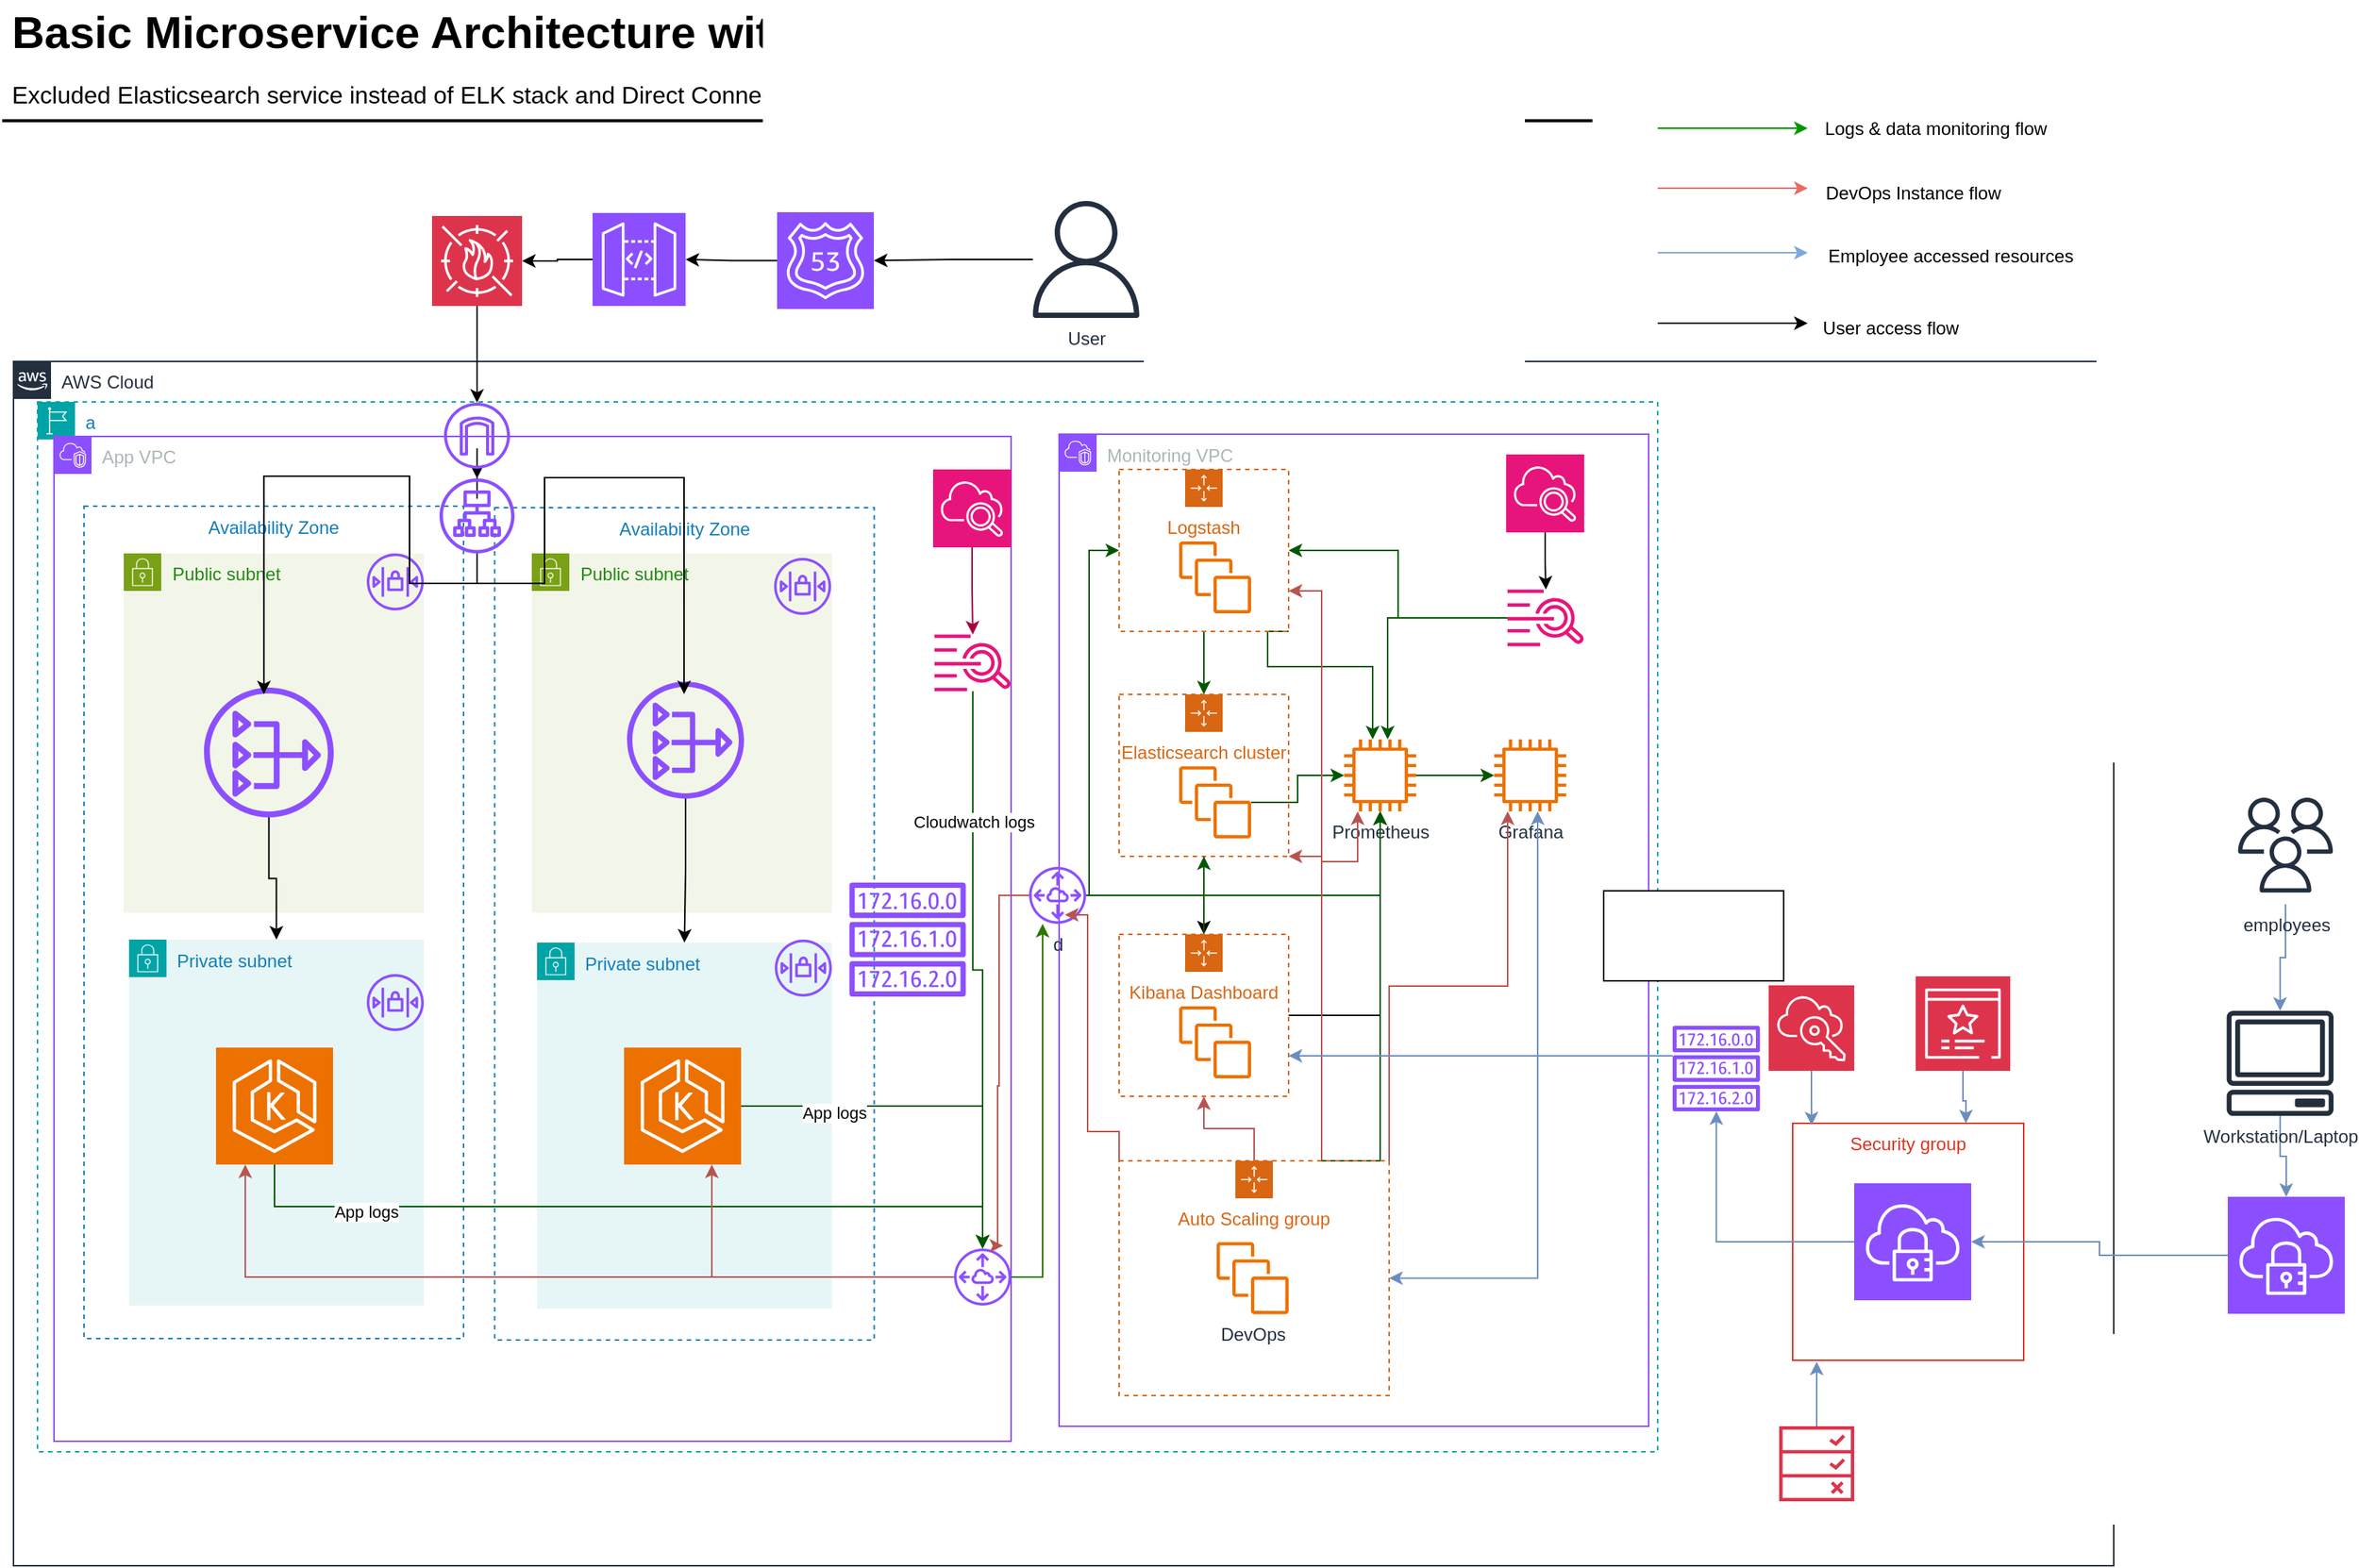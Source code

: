 <mxfile version="23.1.2" type="github">
  <diagram id="Ht1M8jgEwFfnCIfOTk4-" name="Page-1">
    <mxGraphModel dx="2311" dy="909" grid="1" gridSize="10" guides="1" tooltips="1" connect="1" arrows="1" fold="1" page="1" pageScale="1" pageWidth="827" pageHeight="1169" math="0" shadow="0">
      <root>
        <mxCell id="0" />
        <mxCell id="1" parent="0" />
        <mxCell id="3f8T3pzvuwBVUEeWGXju-29" value="a" style="points=[[0,0],[0.25,0],[0.5,0],[0.75,0],[1,0],[1,0.25],[1,0.5],[1,0.75],[1,1],[0.75,1],[0.5,1],[0.25,1],[0,1],[0,0.75],[0,0.5],[0,0.25]];outlineConnect=0;gradientColor=none;html=1;whiteSpace=wrap;fontSize=12;fontStyle=0;container=1;pointerEvents=0;collapsible=0;recursiveResize=0;shape=mxgraph.aws4.group;grIcon=mxgraph.aws4.group_region;strokeColor=#00A4A6;fillColor=none;verticalAlign=top;align=left;spacingLeft=30;fontColor=#147EBA;dashed=1;" vertex="1" parent="1">
          <mxGeometry x="56" y="294" width="1080" height="700" as="geometry" />
        </mxCell>
        <mxCell id="jZVaUwOg5UY3L9NAnvdq-71" value="AWS Cloud" style="points=[[0,0],[0.25,0],[0.5,0],[0.75,0],[1,0],[1,0.25],[1,0.5],[1,0.75],[1,1],[0.75,1],[0.5,1],[0.25,1],[0,1],[0,0.75],[0,0.5],[0,0.25]];outlineConnect=0;gradientColor=none;html=1;whiteSpace=wrap;fontSize=12;fontStyle=0;shape=mxgraph.aws4.group;grIcon=mxgraph.aws4.group_aws_cloud_alt;strokeColor=#232F3E;fillColor=none;verticalAlign=top;align=left;spacingLeft=30;fontColor=#232F3E;dashed=0;labelBackgroundColor=none;container=1;pointerEvents=0;collapsible=0;recursiveResize=0;" parent="1" vertex="1">
          <mxGeometry x="40" y="267" width="1400" height="803" as="geometry" />
        </mxCell>
        <mxCell id="3f8T3pzvuwBVUEeWGXju-167" value="Security group" style="fillColor=none;strokeColor=#DD3522;verticalAlign=top;fontStyle=0;fontColor=#DD3522;whiteSpace=wrap;html=1;" vertex="1" parent="jZVaUwOg5UY3L9NAnvdq-71">
          <mxGeometry x="1186" y="508" width="154" height="158" as="geometry" />
        </mxCell>
        <mxCell id="3f8T3pzvuwBVUEeWGXju-30" value="App VPC" style="points=[[0,0],[0.25,0],[0.5,0],[0.75,0],[1,0],[1,0.25],[1,0.5],[1,0.75],[1,1],[0.75,1],[0.5,1],[0.25,1],[0,1],[0,0.75],[0,0.5],[0,0.25]];outlineConnect=0;gradientColor=none;html=1;whiteSpace=wrap;fontSize=12;fontStyle=0;container=1;pointerEvents=0;collapsible=0;recursiveResize=0;shape=mxgraph.aws4.group;grIcon=mxgraph.aws4.group_vpc2;strokeColor=#8C4FFF;fillColor=none;verticalAlign=top;align=left;spacingLeft=30;fontColor=#AAB7B8;dashed=0;" vertex="1" parent="jZVaUwOg5UY3L9NAnvdq-71">
          <mxGeometry x="27" y="50" width="638" height="670" as="geometry" />
        </mxCell>
        <mxCell id="3f8T3pzvuwBVUEeWGXju-33" value="Availability Zone" style="fillColor=none;strokeColor=#147EBA;dashed=1;verticalAlign=top;fontStyle=0;fontColor=#147EBA;whiteSpace=wrap;html=1;" vertex="1" parent="3f8T3pzvuwBVUEeWGXju-30">
          <mxGeometry x="293.75" y="47.5" width="253" height="555" as="geometry" />
        </mxCell>
        <mxCell id="3f8T3pzvuwBVUEeWGXju-32" value="Availability Zone" style="fillColor=none;strokeColor=#147EBA;dashed=1;verticalAlign=top;fontStyle=0;fontColor=#147EBA;whiteSpace=wrap;html=1;" vertex="1" parent="3f8T3pzvuwBVUEeWGXju-30">
          <mxGeometry x="20" y="46.5" width="253" height="555" as="geometry" />
        </mxCell>
        <mxCell id="3f8T3pzvuwBVUEeWGXju-35" value="Public subnet" style="points=[[0,0],[0.25,0],[0.5,0],[0.75,0],[1,0],[1,0.25],[1,0.5],[1,0.75],[1,1],[0.75,1],[0.5,1],[0.25,1],[0,1],[0,0.75],[0,0.5],[0,0.25]];outlineConnect=0;gradientColor=none;html=1;whiteSpace=wrap;fontSize=12;fontStyle=0;container=1;pointerEvents=0;collapsible=0;recursiveResize=0;shape=mxgraph.aws4.group;grIcon=mxgraph.aws4.group_security_group;grStroke=0;strokeColor=#7AA116;fillColor=#F2F6E8;verticalAlign=top;align=left;spacingLeft=30;fontColor=#248814;dashed=0;" vertex="1" parent="3f8T3pzvuwBVUEeWGXju-30">
          <mxGeometry x="318.5" y="78" width="200" height="239.5" as="geometry" />
        </mxCell>
        <mxCell id="3f8T3pzvuwBVUEeWGXju-49" value="" style="sketch=0;outlineConnect=0;fontColor=#232F3E;gradientColor=none;fillColor=#8C4FFF;strokeColor=none;dashed=0;verticalLabelPosition=bottom;verticalAlign=top;align=center;html=1;fontSize=12;fontStyle=0;aspect=fixed;pointerEvents=1;shape=mxgraph.aws4.nat_gateway;" vertex="1" parent="3f8T3pzvuwBVUEeWGXju-35">
          <mxGeometry x="63.5" y="85.5" width="78" height="78" as="geometry" />
        </mxCell>
        <mxCell id="3f8T3pzvuwBVUEeWGXju-34" value="Public subnet" style="points=[[0,0],[0.25,0],[0.5,0],[0.75,0],[1,0],[1,0.25],[1,0.5],[1,0.75],[1,1],[0.75,1],[0.5,1],[0.25,1],[0,1],[0,0.75],[0,0.5],[0,0.25]];outlineConnect=0;gradientColor=none;html=1;whiteSpace=wrap;fontSize=12;fontStyle=0;container=1;pointerEvents=0;collapsible=0;recursiveResize=0;shape=mxgraph.aws4.group;grIcon=mxgraph.aws4.group_security_group;grStroke=0;strokeColor=#7AA116;fillColor=#F2F6E8;verticalAlign=top;align=left;spacingLeft=30;fontColor=#248814;dashed=0;" vertex="1" parent="3f8T3pzvuwBVUEeWGXju-30">
          <mxGeometry x="46.5" y="78" width="200" height="239.5" as="geometry" />
        </mxCell>
        <mxCell id="3f8T3pzvuwBVUEeWGXju-46" value="" style="sketch=0;outlineConnect=0;fontColor=#232F3E;gradientColor=none;fillColor=#8C4FFF;strokeColor=none;dashed=0;verticalLabelPosition=bottom;verticalAlign=top;align=center;html=1;fontSize=12;fontStyle=0;aspect=fixed;pointerEvents=1;shape=mxgraph.aws4.network_access_control_list;" vertex="1" parent="3f8T3pzvuwBVUEeWGXju-34">
          <mxGeometry x="162" width="38" height="38" as="geometry" />
        </mxCell>
        <mxCell id="3f8T3pzvuwBVUEeWGXju-48" value="" style="sketch=0;outlineConnect=0;fontColor=#232F3E;gradientColor=none;fillColor=#8C4FFF;strokeColor=none;dashed=0;verticalLabelPosition=bottom;verticalAlign=top;align=center;html=1;fontSize=12;fontStyle=0;aspect=fixed;pointerEvents=1;shape=mxgraph.aws4.nat_gateway;" vertex="1" parent="3f8T3pzvuwBVUEeWGXju-34">
          <mxGeometry x="53.5" y="89.5" width="86.5" height="86.5" as="geometry" />
        </mxCell>
        <mxCell id="3f8T3pzvuwBVUEeWGXju-37" value="Private subnet" style="points=[[0,0],[0.25,0],[0.5,0],[0.75,0],[1,0],[1,0.25],[1,0.5],[1,0.75],[1,1],[0.75,1],[0.5,1],[0.25,1],[0,1],[0,0.75],[0,0.5],[0,0.25]];outlineConnect=0;gradientColor=none;html=1;whiteSpace=wrap;fontSize=12;fontStyle=0;container=1;pointerEvents=0;collapsible=0;recursiveResize=0;shape=mxgraph.aws4.group;grIcon=mxgraph.aws4.group_security_group;grStroke=0;strokeColor=#00A4A6;fillColor=#E6F6F7;verticalAlign=top;align=left;spacingLeft=30;fontColor=#147EBA;dashed=0;" vertex="1" parent="3f8T3pzvuwBVUEeWGXju-30">
          <mxGeometry x="50" y="335.5" width="196.5" height="244" as="geometry" />
        </mxCell>
        <mxCell id="3f8T3pzvuwBVUEeWGXju-40" value="" style="sketch=0;points=[[0,0,0],[0.25,0,0],[0.5,0,0],[0.75,0,0],[1,0,0],[0,1,0],[0.25,1,0],[0.5,1,0],[0.75,1,0],[1,1,0],[0,0.25,0],[0,0.5,0],[0,0.75,0],[1,0.25,0],[1,0.5,0],[1,0.75,0]];outlineConnect=0;fontColor=#232F3E;fillColor=#ED7100;strokeColor=#ffffff;dashed=0;verticalLabelPosition=bottom;verticalAlign=top;align=center;html=1;fontSize=12;fontStyle=0;aspect=fixed;shape=mxgraph.aws4.resourceIcon;resIcon=mxgraph.aws4.eks;" vertex="1" parent="3f8T3pzvuwBVUEeWGXju-37">
          <mxGeometry x="58" y="72" width="78" height="78" as="geometry" />
        </mxCell>
        <mxCell id="3f8T3pzvuwBVUEeWGXju-45" value="" style="sketch=0;outlineConnect=0;fontColor=#232F3E;gradientColor=none;fillColor=#8C4FFF;strokeColor=none;dashed=0;verticalLabelPosition=bottom;verticalAlign=top;align=center;html=1;fontSize=12;fontStyle=0;aspect=fixed;pointerEvents=1;shape=mxgraph.aws4.network_access_control_list;" vertex="1" parent="3f8T3pzvuwBVUEeWGXju-37">
          <mxGeometry x="158.5" y="23" width="38" height="38" as="geometry" />
        </mxCell>
        <mxCell id="3f8T3pzvuwBVUEeWGXju-39" value="Private subnet" style="points=[[0,0],[0.25,0],[0.5,0],[0.75,0],[1,0],[1,0.25],[1,0.5],[1,0.75],[1,1],[0.75,1],[0.5,1],[0.25,1],[0,1],[0,0.75],[0,0.5],[0,0.25]];outlineConnect=0;gradientColor=none;html=1;whiteSpace=wrap;fontSize=12;fontStyle=0;container=1;pointerEvents=0;collapsible=0;recursiveResize=0;shape=mxgraph.aws4.group;grIcon=mxgraph.aws4.group_security_group;grStroke=0;strokeColor=#00A4A6;fillColor=#E6F6F7;verticalAlign=top;align=left;spacingLeft=30;fontColor=#147EBA;dashed=0;" vertex="1" parent="3f8T3pzvuwBVUEeWGXju-30">
          <mxGeometry x="322" y="337.5" width="196.5" height="244" as="geometry" />
        </mxCell>
        <mxCell id="3f8T3pzvuwBVUEeWGXju-41" value="" style="sketch=0;points=[[0,0,0],[0.25,0,0],[0.5,0,0],[0.75,0,0],[1,0,0],[0,1,0],[0.25,1,0],[0.5,1,0],[0.75,1,0],[1,1,0],[0,0.25,0],[0,0.5,0],[0,0.75,0],[1,0.25,0],[1,0.5,0],[1,0.75,0]];outlineConnect=0;fontColor=#232F3E;fillColor=#ED7100;strokeColor=#ffffff;dashed=0;verticalLabelPosition=bottom;verticalAlign=top;align=center;html=1;fontSize=12;fontStyle=0;aspect=fixed;shape=mxgraph.aws4.resourceIcon;resIcon=mxgraph.aws4.eks;" vertex="1" parent="3f8T3pzvuwBVUEeWGXju-39">
          <mxGeometry x="58" y="70" width="78" height="78" as="geometry" />
        </mxCell>
        <mxCell id="3f8T3pzvuwBVUEeWGXju-47" value="" style="sketch=0;outlineConnect=0;fontColor=#232F3E;gradientColor=none;fillColor=#8C4FFF;strokeColor=none;dashed=0;verticalLabelPosition=bottom;verticalAlign=top;align=center;html=1;fontSize=12;fontStyle=0;aspect=fixed;pointerEvents=1;shape=mxgraph.aws4.network_access_control_list;" vertex="1" parent="3f8T3pzvuwBVUEeWGXju-39">
          <mxGeometry x="158.5" y="-2" width="38" height="38" as="geometry" />
        </mxCell>
        <mxCell id="3f8T3pzvuwBVUEeWGXju-42" value="" style="sketch=0;outlineConnect=0;fontColor=#232F3E;gradientColor=none;fillColor=#8C4FFF;strokeColor=none;dashed=0;verticalLabelPosition=bottom;verticalAlign=top;align=center;html=1;fontSize=12;fontStyle=0;aspect=fixed;pointerEvents=1;shape=mxgraph.aws4.route_table;" vertex="1" parent="3f8T3pzvuwBVUEeWGXju-30">
          <mxGeometry x="530" y="297.5" width="78" height="76" as="geometry" />
        </mxCell>
        <mxCell id="3f8T3pzvuwBVUEeWGXju-56" style="edgeStyle=orthogonalEdgeStyle;rounded=0;orthogonalLoop=1;jettySize=auto;html=1;" edge="1" parent="3f8T3pzvuwBVUEeWGXju-30" source="3f8T3pzvuwBVUEeWGXju-43" target="3f8T3pzvuwBVUEeWGXju-55">
          <mxGeometry relative="1" as="geometry" />
        </mxCell>
        <mxCell id="3f8T3pzvuwBVUEeWGXju-43" value="" style="sketch=0;outlineConnect=0;fontColor=#232F3E;gradientColor=none;fillColor=#8C4FFF;strokeColor=none;dashed=0;verticalLabelPosition=bottom;verticalAlign=top;align=center;html=1;fontSize=12;fontStyle=0;aspect=fixed;pointerEvents=1;shape=mxgraph.aws4.internet_gateway;" vertex="1" parent="3f8T3pzvuwBVUEeWGXju-30">
          <mxGeometry x="260" y="-22.5" width="44" height="44" as="geometry" />
        </mxCell>
        <mxCell id="3f8T3pzvuwBVUEeWGXju-55" value="" style="sketch=0;outlineConnect=0;fontColor=#232F3E;gradientColor=none;fillColor=#8C4FFF;strokeColor=none;dashed=0;verticalLabelPosition=bottom;verticalAlign=top;align=center;html=1;fontSize=12;fontStyle=0;aspect=fixed;pointerEvents=1;shape=mxgraph.aws4.application_load_balancer;" vertex="1" parent="3f8T3pzvuwBVUEeWGXju-30">
          <mxGeometry x="257" y="28" width="50" height="50" as="geometry" />
        </mxCell>
        <mxCell id="3f8T3pzvuwBVUEeWGXju-57" style="edgeStyle=orthogonalEdgeStyle;rounded=0;orthogonalLoop=1;jettySize=auto;html=1;entryX=0.474;entryY=0.226;entryDx=0;entryDy=0;entryPerimeter=0;" edge="1" parent="3f8T3pzvuwBVUEeWGXju-30" source="3f8T3pzvuwBVUEeWGXju-55" target="3f8T3pzvuwBVUEeWGXju-32">
          <mxGeometry relative="1" as="geometry" />
        </mxCell>
        <mxCell id="3f8T3pzvuwBVUEeWGXju-58" style="edgeStyle=orthogonalEdgeStyle;rounded=0;orthogonalLoop=1;jettySize=auto;html=1;entryX=0.499;entryY=0.224;entryDx=0;entryDy=0;entryPerimeter=0;" edge="1" parent="3f8T3pzvuwBVUEeWGXju-30" source="3f8T3pzvuwBVUEeWGXju-55" target="3f8T3pzvuwBVUEeWGXju-33">
          <mxGeometry relative="1" as="geometry" />
        </mxCell>
        <mxCell id="3f8T3pzvuwBVUEeWGXju-59" style="edgeStyle=orthogonalEdgeStyle;rounded=0;orthogonalLoop=1;jettySize=auto;html=1;" edge="1" parent="3f8T3pzvuwBVUEeWGXju-30" source="3f8T3pzvuwBVUEeWGXju-48" target="3f8T3pzvuwBVUEeWGXju-37">
          <mxGeometry relative="1" as="geometry" />
        </mxCell>
        <mxCell id="3f8T3pzvuwBVUEeWGXju-60" style="edgeStyle=orthogonalEdgeStyle;rounded=0;orthogonalLoop=1;jettySize=auto;html=1;" edge="1" parent="3f8T3pzvuwBVUEeWGXju-30" source="3f8T3pzvuwBVUEeWGXju-49" target="3f8T3pzvuwBVUEeWGXju-39">
          <mxGeometry relative="1" as="geometry" />
        </mxCell>
        <mxCell id="3f8T3pzvuwBVUEeWGXju-65" value="" style="sketch=0;outlineConnect=0;fontColor=#232F3E;gradientColor=none;fillColor=#8C4FFF;strokeColor=none;dashed=0;verticalLabelPosition=bottom;verticalAlign=top;align=center;html=1;fontSize=12;fontStyle=0;aspect=fixed;pointerEvents=1;shape=mxgraph.aws4.peering;" vertex="1" parent="3f8T3pzvuwBVUEeWGXju-30">
          <mxGeometry x="600" y="541.5" width="38" height="38" as="geometry" />
        </mxCell>
        <mxCell id="3f8T3pzvuwBVUEeWGXju-95" style="edgeStyle=orthogonalEdgeStyle;rounded=0;orthogonalLoop=1;jettySize=auto;html=1;exitX=0.5;exitY=1;exitDx=0;exitDy=0;exitPerimeter=0;fillColor=#008a00;strokeColor=#005700;" edge="1" parent="3f8T3pzvuwBVUEeWGXju-30" source="3f8T3pzvuwBVUEeWGXju-40" target="3f8T3pzvuwBVUEeWGXju-65">
          <mxGeometry relative="1" as="geometry" />
        </mxCell>
        <mxCell id="3f8T3pzvuwBVUEeWGXju-133" value="App logs" style="edgeLabel;html=1;align=center;verticalAlign=middle;resizable=0;points=[];" vertex="1" connectable="0" parent="3f8T3pzvuwBVUEeWGXju-95">
          <mxGeometry x="-0.665" y="-3" relative="1" as="geometry">
            <mxPoint as="offset" />
          </mxGeometry>
        </mxCell>
        <mxCell id="3f8T3pzvuwBVUEeWGXju-96" style="edgeStyle=orthogonalEdgeStyle;rounded=0;orthogonalLoop=1;jettySize=auto;html=1;fillColor=#008a00;strokeColor=#005700;" edge="1" parent="3f8T3pzvuwBVUEeWGXju-30" source="3f8T3pzvuwBVUEeWGXju-41" target="3f8T3pzvuwBVUEeWGXju-65">
          <mxGeometry relative="1" as="geometry" />
        </mxCell>
        <mxCell id="3f8T3pzvuwBVUEeWGXju-134" value="App logs" style="edgeLabel;html=1;align=center;verticalAlign=middle;resizable=0;points=[];" vertex="1" connectable="0" parent="3f8T3pzvuwBVUEeWGXju-96">
          <mxGeometry x="-0.516" y="-3" relative="1" as="geometry">
            <mxPoint y="1" as="offset" />
          </mxGeometry>
        </mxCell>
        <mxCell id="3f8T3pzvuwBVUEeWGXju-120" style="edgeStyle=orthogonalEdgeStyle;rounded=0;orthogonalLoop=1;jettySize=auto;html=1;fillColor=#d80073;strokeColor=#A50040;" edge="1" parent="3f8T3pzvuwBVUEeWGXju-30" source="3f8T3pzvuwBVUEeWGXju-115" target="3f8T3pzvuwBVUEeWGXju-118">
          <mxGeometry relative="1" as="geometry" />
        </mxCell>
        <mxCell id="3f8T3pzvuwBVUEeWGXju-115" value="" style="sketch=0;points=[[0,0,0],[0.25,0,0],[0.5,0,0],[0.75,0,0],[1,0,0],[0,1,0],[0.25,1,0],[0.5,1,0],[0.75,1,0],[1,1,0],[0,0.25,0],[0,0.5,0],[0,0.75,0],[1,0.25,0],[1,0.5,0],[1,0.75,0]];points=[[0,0,0],[0.25,0,0],[0.5,0,0],[0.75,0,0],[1,0,0],[0,1,0],[0.25,1,0],[0.5,1,0],[0.75,1,0],[1,1,0],[0,0.25,0],[0,0.5,0],[0,0.75,0],[1,0.25,0],[1,0.5,0],[1,0.75,0]];outlineConnect=0;fontColor=#232F3E;fillColor=#E7157B;strokeColor=#ffffff;dashed=0;verticalLabelPosition=bottom;verticalAlign=top;align=center;html=1;fontSize=12;fontStyle=0;aspect=fixed;shape=mxgraph.aws4.resourceIcon;resIcon=mxgraph.aws4.cloudwatch_2;" vertex="1" parent="3f8T3pzvuwBVUEeWGXju-30">
          <mxGeometry x="586" y="22" width="52" height="52" as="geometry" />
        </mxCell>
        <mxCell id="3f8T3pzvuwBVUEeWGXju-121" style="edgeStyle=orthogonalEdgeStyle;rounded=0;orthogonalLoop=1;jettySize=auto;html=1;fillColor=#008a00;strokeColor=#005700;" edge="1" parent="3f8T3pzvuwBVUEeWGXju-30" source="3f8T3pzvuwBVUEeWGXju-118" target="3f8T3pzvuwBVUEeWGXju-65">
          <mxGeometry relative="1" as="geometry" />
        </mxCell>
        <mxCell id="3f8T3pzvuwBVUEeWGXju-135" value="Cloudwatch logs" style="edgeLabel;html=1;align=center;verticalAlign=middle;resizable=0;points=[];" vertex="1" connectable="0" parent="3f8T3pzvuwBVUEeWGXju-121">
          <mxGeometry x="-0.539" y="-1" relative="1" as="geometry">
            <mxPoint x="1" as="offset" />
          </mxGeometry>
        </mxCell>
        <mxCell id="3f8T3pzvuwBVUEeWGXju-118" value="" style="sketch=0;outlineConnect=0;fontColor=#232F3E;gradientColor=none;fillColor=#E7157B;strokeColor=none;dashed=0;verticalLabelPosition=bottom;verticalAlign=top;align=center;html=1;fontSize=12;fontStyle=0;aspect=fixed;pointerEvents=1;shape=mxgraph.aws4.cloudwatch_logs;" vertex="1" parent="3f8T3pzvuwBVUEeWGXju-30">
          <mxGeometry x="586.9" y="132" width="51.1" height="38" as="geometry" />
        </mxCell>
        <mxCell id="3f8T3pzvuwBVUEeWGXju-186" style="edgeStyle=orthogonalEdgeStyle;rounded=0;orthogonalLoop=1;jettySize=auto;html=1;entryX=0.75;entryY=1;entryDx=0;entryDy=0;entryPerimeter=0;fillColor=#f8cecc;strokeColor=#b85450;" edge="1" parent="3f8T3pzvuwBVUEeWGXju-30" source="3f8T3pzvuwBVUEeWGXju-65" target="3f8T3pzvuwBVUEeWGXju-41">
          <mxGeometry relative="1" as="geometry" />
        </mxCell>
        <mxCell id="3f8T3pzvuwBVUEeWGXju-187" style="edgeStyle=orthogonalEdgeStyle;rounded=0;orthogonalLoop=1;jettySize=auto;html=1;entryX=0.25;entryY=1;entryDx=0;entryDy=0;entryPerimeter=0;fillColor=#f8cecc;strokeColor=#b85450;" edge="1" parent="3f8T3pzvuwBVUEeWGXju-30" source="3f8T3pzvuwBVUEeWGXju-65" target="3f8T3pzvuwBVUEeWGXju-40">
          <mxGeometry relative="1" as="geometry" />
        </mxCell>
        <mxCell id="3f8T3pzvuwBVUEeWGXju-44" value="" style="sketch=0;outlineConnect=0;fontColor=#232F3E;gradientColor=none;fillColor=#8C4FFF;strokeColor=none;dashed=0;verticalLabelPosition=bottom;verticalAlign=top;align=center;html=1;fontSize=12;fontStyle=0;aspect=fixed;pointerEvents=1;shape=mxgraph.aws4.network_access_control_list;" vertex="1" parent="jZVaUwOg5UY3L9NAnvdq-71">
          <mxGeometry x="507" y="131" width="38" height="38" as="geometry" />
        </mxCell>
        <mxCell id="3f8T3pzvuwBVUEeWGXju-63" value="Monitoring VPC" style="points=[[0,0],[0.25,0],[0.5,0],[0.75,0],[1,0],[1,0.25],[1,0.5],[1,0.75],[1,1],[0.75,1],[0.5,1],[0.25,1],[0,1],[0,0.75],[0,0.5],[0,0.25]];outlineConnect=0;gradientColor=none;html=1;whiteSpace=wrap;fontSize=12;fontStyle=0;container=1;pointerEvents=0;collapsible=0;recursiveResize=0;shape=mxgraph.aws4.group;grIcon=mxgraph.aws4.group_vpc2;strokeColor=#8C4FFF;fillColor=none;verticalAlign=top;align=left;spacingLeft=30;fontColor=#AAB7B8;dashed=0;" vertex="1" parent="jZVaUwOg5UY3L9NAnvdq-71">
          <mxGeometry x="697" y="48.5" width="393" height="661.5" as="geometry" />
        </mxCell>
        <mxCell id="3f8T3pzvuwBVUEeWGXju-85" style="edgeStyle=orthogonalEdgeStyle;rounded=0;orthogonalLoop=1;jettySize=auto;html=1;entryX=0.5;entryY=0;entryDx=0;entryDy=0;fillColor=#008a00;strokeColor=#005700;" edge="1" parent="3f8T3pzvuwBVUEeWGXju-63" source="3f8T3pzvuwBVUEeWGXju-76" target="3f8T3pzvuwBVUEeWGXju-77">
          <mxGeometry relative="1" as="geometry" />
        </mxCell>
        <mxCell id="3f8T3pzvuwBVUEeWGXju-210" style="edgeStyle=orthogonalEdgeStyle;rounded=0;orthogonalLoop=1;jettySize=auto;html=1;exitX=1;exitY=1;exitDx=0;exitDy=0;fillColor=#008a00;strokeColor=#005700;" edge="1" parent="3f8T3pzvuwBVUEeWGXju-63" source="3f8T3pzvuwBVUEeWGXju-76" target="3f8T3pzvuwBVUEeWGXju-98">
          <mxGeometry relative="1" as="geometry">
            <Array as="points">
              <mxPoint x="139" y="132" />
              <mxPoint x="139" y="155" />
              <mxPoint x="209" y="155" />
            </Array>
          </mxGeometry>
        </mxCell>
        <mxCell id="3f8T3pzvuwBVUEeWGXju-76" value="Logstash" style="points=[[0,0],[0.25,0],[0.5,0],[0.75,0],[1,0],[1,0.25],[1,0.5],[1,0.75],[1,1],[0.75,1],[0.5,1],[0.25,1],[0,1],[0,0.75],[0,0.5],[0,0.25]];outlineConnect=0;gradientColor=none;html=1;whiteSpace=wrap;fontSize=12;fontStyle=0;container=1;pointerEvents=0;collapsible=0;recursiveResize=0;shape=mxgraph.aws4.groupCenter;grIcon=mxgraph.aws4.group_auto_scaling_group;grStroke=1;strokeColor=#D86613;fillColor=none;verticalAlign=top;align=center;fontColor=#D86613;dashed=1;spacingTop=25;" vertex="1" parent="3f8T3pzvuwBVUEeWGXju-63">
          <mxGeometry x="40" y="23.5" width="113" height="108" as="geometry" />
        </mxCell>
        <mxCell id="3f8T3pzvuwBVUEeWGXju-73" value="" style="sketch=0;outlineConnect=0;fontColor=#232F3E;gradientColor=none;fillColor=#ED7100;strokeColor=none;dashed=0;verticalLabelPosition=bottom;verticalAlign=top;align=center;html=1;fontSize=12;fontStyle=0;aspect=fixed;pointerEvents=1;shape=mxgraph.aws4.instances;" vertex="1" parent="3f8T3pzvuwBVUEeWGXju-76">
          <mxGeometry x="40" y="48" width="48" height="48" as="geometry" />
        </mxCell>
        <mxCell id="3f8T3pzvuwBVUEeWGXju-88" style="edgeStyle=orthogonalEdgeStyle;rounded=0;orthogonalLoop=1;jettySize=auto;html=1;exitX=0.5;exitY=1;exitDx=0;exitDy=0;" edge="1" parent="3f8T3pzvuwBVUEeWGXju-63" source="3f8T3pzvuwBVUEeWGXju-77" target="3f8T3pzvuwBVUEeWGXju-86">
          <mxGeometry relative="1" as="geometry" />
        </mxCell>
        <mxCell id="3f8T3pzvuwBVUEeWGXju-77" value="Elasticsearch cluster" style="points=[[0,0],[0.25,0],[0.5,0],[0.75,0],[1,0],[1,0.25],[1,0.5],[1,0.75],[1,1],[0.75,1],[0.5,1],[0.25,1],[0,1],[0,0.75],[0,0.5],[0,0.25]];outlineConnect=0;gradientColor=none;html=1;whiteSpace=wrap;fontSize=12;fontStyle=0;container=1;pointerEvents=0;collapsible=0;recursiveResize=0;shape=mxgraph.aws4.groupCenter;grIcon=mxgraph.aws4.group_auto_scaling_group;grStroke=1;strokeColor=#D86613;fillColor=none;verticalAlign=top;align=center;fontColor=#D86613;dashed=1;spacingTop=25;" vertex="1" parent="3f8T3pzvuwBVUEeWGXju-63">
          <mxGeometry x="40" y="173.5" width="113" height="108" as="geometry" />
        </mxCell>
        <mxCell id="3f8T3pzvuwBVUEeWGXju-78" value="" style="sketch=0;outlineConnect=0;fontColor=#232F3E;gradientColor=none;fillColor=#ED7100;strokeColor=none;dashed=0;verticalLabelPosition=bottom;verticalAlign=top;align=center;html=1;fontSize=12;fontStyle=0;aspect=fixed;pointerEvents=1;shape=mxgraph.aws4.instances;" vertex="1" parent="3f8T3pzvuwBVUEeWGXju-77">
          <mxGeometry x="40" y="48" width="48" height="48" as="geometry" />
        </mxCell>
        <mxCell id="3f8T3pzvuwBVUEeWGXju-89" style="edgeStyle=orthogonalEdgeStyle;rounded=0;orthogonalLoop=1;jettySize=auto;html=1;exitX=0.5;exitY=0;exitDx=0;exitDy=0;entryX=0.5;entryY=1;entryDx=0;entryDy=0;fillColor=#008a00;strokeColor=#005700;" edge="1" parent="3f8T3pzvuwBVUEeWGXju-63" source="3f8T3pzvuwBVUEeWGXju-86" target="3f8T3pzvuwBVUEeWGXju-77">
          <mxGeometry relative="1" as="geometry" />
        </mxCell>
        <mxCell id="3f8T3pzvuwBVUEeWGXju-189" style="edgeStyle=orthogonalEdgeStyle;rounded=0;orthogonalLoop=1;jettySize=auto;html=1;exitX=1;exitY=0.5;exitDx=0;exitDy=0;" edge="1" parent="3f8T3pzvuwBVUEeWGXju-63" source="3f8T3pzvuwBVUEeWGXju-86" target="3f8T3pzvuwBVUEeWGXju-98">
          <mxGeometry relative="1" as="geometry" />
        </mxCell>
        <mxCell id="3f8T3pzvuwBVUEeWGXju-86" value="Kibana Dashboard" style="points=[[0,0],[0.25,0],[0.5,0],[0.75,0],[1,0],[1,0.25],[1,0.5],[1,0.75],[1,1],[0.75,1],[0.5,1],[0.25,1],[0,1],[0,0.75],[0,0.5],[0,0.25]];outlineConnect=0;gradientColor=none;html=1;whiteSpace=wrap;fontSize=12;fontStyle=0;container=1;pointerEvents=0;collapsible=0;recursiveResize=0;shape=mxgraph.aws4.groupCenter;grIcon=mxgraph.aws4.group_auto_scaling_group;grStroke=1;strokeColor=#D86613;fillColor=none;verticalAlign=top;align=center;fontColor=#D86613;dashed=1;spacingTop=25;" vertex="1" parent="3f8T3pzvuwBVUEeWGXju-63">
          <mxGeometry x="40" y="333.5" width="113" height="108" as="geometry" />
        </mxCell>
        <mxCell id="3f8T3pzvuwBVUEeWGXju-87" value="" style="sketch=0;outlineConnect=0;fontColor=#232F3E;gradientColor=none;fillColor=#ED7100;strokeColor=none;dashed=0;verticalLabelPosition=bottom;verticalAlign=top;align=center;html=1;fontSize=12;fontStyle=0;aspect=fixed;pointerEvents=1;shape=mxgraph.aws4.instances;" vertex="1" parent="3f8T3pzvuwBVUEeWGXju-86">
          <mxGeometry x="40" y="48" width="48" height="48" as="geometry" />
        </mxCell>
        <mxCell id="3f8T3pzvuwBVUEeWGXju-97" value="Grafana" style="sketch=0;outlineConnect=0;fontColor=#232F3E;gradientColor=none;fillColor=#ED7100;strokeColor=none;dashed=0;verticalLabelPosition=bottom;verticalAlign=top;align=center;html=1;fontSize=12;fontStyle=0;aspect=fixed;pointerEvents=1;shape=mxgraph.aws4.instance2;" vertex="1" parent="3f8T3pzvuwBVUEeWGXju-63">
          <mxGeometry x="290" y="203.5" width="48" height="48" as="geometry" />
        </mxCell>
        <mxCell id="3f8T3pzvuwBVUEeWGXju-108" style="edgeStyle=orthogonalEdgeStyle;rounded=0;orthogonalLoop=1;jettySize=auto;html=1;fillColor=#008a00;strokeColor=#005700;" edge="1" parent="3f8T3pzvuwBVUEeWGXju-63" source="3f8T3pzvuwBVUEeWGXju-98" target="3f8T3pzvuwBVUEeWGXju-97">
          <mxGeometry relative="1" as="geometry" />
        </mxCell>
        <mxCell id="3f8T3pzvuwBVUEeWGXju-98" value="Prometheus" style="sketch=0;outlineConnect=0;fontColor=#232F3E;gradientColor=none;fillColor=#ED7100;strokeColor=none;dashed=0;verticalLabelPosition=bottom;verticalAlign=top;align=center;html=1;fontSize=12;fontStyle=0;aspect=fixed;pointerEvents=1;shape=mxgraph.aws4.instance2;" vertex="1" parent="3f8T3pzvuwBVUEeWGXju-63">
          <mxGeometry x="190" y="203.5" width="48" height="48" as="geometry" />
        </mxCell>
        <mxCell id="3f8T3pzvuwBVUEeWGXju-70" value="d" style="sketch=0;outlineConnect=0;fontColor=#232F3E;gradientColor=none;fillColor=#8C4FFF;strokeColor=none;dashed=0;verticalLabelPosition=bottom;verticalAlign=top;align=center;html=1;fontSize=12;fontStyle=0;aspect=fixed;pointerEvents=1;shape=mxgraph.aws4.peering;" vertex="1" parent="3f8T3pzvuwBVUEeWGXju-63">
          <mxGeometry x="-20" y="288.5" width="38" height="38" as="geometry" />
        </mxCell>
        <mxCell id="3f8T3pzvuwBVUEeWGXju-90" style="edgeStyle=orthogonalEdgeStyle;rounded=0;orthogonalLoop=1;jettySize=auto;html=1;entryX=0;entryY=0.5;entryDx=0;entryDy=0;fillColor=#008a00;strokeColor=#005700;" edge="1" parent="3f8T3pzvuwBVUEeWGXju-63" source="3f8T3pzvuwBVUEeWGXju-70" target="3f8T3pzvuwBVUEeWGXju-76">
          <mxGeometry relative="1" as="geometry">
            <Array as="points">
              <mxPoint x="20" y="308" />
              <mxPoint x="20" y="78" />
            </Array>
          </mxGeometry>
        </mxCell>
        <mxCell id="3f8T3pzvuwBVUEeWGXju-107" style="edgeStyle=orthogonalEdgeStyle;rounded=0;orthogonalLoop=1;jettySize=auto;html=1;fillColor=#008a00;strokeColor=#005700;" edge="1" parent="3f8T3pzvuwBVUEeWGXju-63" source="3f8T3pzvuwBVUEeWGXju-70" target="3f8T3pzvuwBVUEeWGXju-98">
          <mxGeometry relative="1" as="geometry" />
        </mxCell>
        <mxCell id="3f8T3pzvuwBVUEeWGXju-112" style="edgeStyle=orthogonalEdgeStyle;rounded=0;orthogonalLoop=1;jettySize=auto;html=1;fillColor=#008a00;strokeColor=#005700;" edge="1" parent="3f8T3pzvuwBVUEeWGXju-63" source="3f8T3pzvuwBVUEeWGXju-78" target="3f8T3pzvuwBVUEeWGXju-98">
          <mxGeometry relative="1" as="geometry" />
        </mxCell>
        <mxCell id="3f8T3pzvuwBVUEeWGXju-122" style="edgeStyle=orthogonalEdgeStyle;rounded=0;orthogonalLoop=1;jettySize=auto;html=1;" edge="1" parent="3f8T3pzvuwBVUEeWGXju-63" source="3f8T3pzvuwBVUEeWGXju-117" target="3f8T3pzvuwBVUEeWGXju-119">
          <mxGeometry relative="1" as="geometry" />
        </mxCell>
        <mxCell id="3f8T3pzvuwBVUEeWGXju-117" value="" style="sketch=0;points=[[0,0,0],[0.25,0,0],[0.5,0,0],[0.75,0,0],[1,0,0],[0,1,0],[0.25,1,0],[0.5,1,0],[0.75,1,0],[1,1,0],[0,0.25,0],[0,0.5,0],[0,0.75,0],[1,0.25,0],[1,0.5,0],[1,0.75,0]];points=[[0,0,0],[0.25,0,0],[0.5,0,0],[0.75,0,0],[1,0,0],[0,1,0],[0.25,1,0],[0.5,1,0],[0.75,1,0],[1,1,0],[0,0.25,0],[0,0.5,0],[0,0.75,0],[1,0.25,0],[1,0.5,0],[1,0.75,0]];outlineConnect=0;fontColor=#232F3E;fillColor=#E7157B;strokeColor=#ffffff;dashed=0;verticalLabelPosition=bottom;verticalAlign=top;align=center;html=1;fontSize=12;fontStyle=0;aspect=fixed;shape=mxgraph.aws4.resourceIcon;resIcon=mxgraph.aws4.cloudwatch_2;" vertex="1" parent="3f8T3pzvuwBVUEeWGXju-63">
          <mxGeometry x="298" y="13.5" width="52" height="52" as="geometry" />
        </mxCell>
        <mxCell id="3f8T3pzvuwBVUEeWGXju-123" style="edgeStyle=orthogonalEdgeStyle;rounded=0;orthogonalLoop=1;jettySize=auto;html=1;fillColor=#008a00;strokeColor=#005700;" edge="1" parent="3f8T3pzvuwBVUEeWGXju-63" source="3f8T3pzvuwBVUEeWGXju-119" target="3f8T3pzvuwBVUEeWGXju-76">
          <mxGeometry relative="1" as="geometry" />
        </mxCell>
        <mxCell id="3f8T3pzvuwBVUEeWGXju-124" style="edgeStyle=orthogonalEdgeStyle;rounded=0;orthogonalLoop=1;jettySize=auto;html=1;fillColor=#008a00;strokeColor=#005700;" edge="1" parent="3f8T3pzvuwBVUEeWGXju-63" source="3f8T3pzvuwBVUEeWGXju-119" target="3f8T3pzvuwBVUEeWGXju-98">
          <mxGeometry relative="1" as="geometry">
            <Array as="points">
              <mxPoint x="219" y="123" />
            </Array>
          </mxGeometry>
        </mxCell>
        <mxCell id="3f8T3pzvuwBVUEeWGXju-119" value="" style="sketch=0;outlineConnect=0;fontColor=#232F3E;gradientColor=none;fillColor=#E7157B;strokeColor=none;dashed=0;verticalLabelPosition=bottom;verticalAlign=top;align=center;html=1;fontSize=12;fontStyle=0;aspect=fixed;pointerEvents=1;shape=mxgraph.aws4.cloudwatch_logs;" vertex="1" parent="3f8T3pzvuwBVUEeWGXju-63">
          <mxGeometry x="298.9" y="103.5" width="51.1" height="38" as="geometry" />
        </mxCell>
        <mxCell id="3f8T3pzvuwBVUEeWGXju-178" style="edgeStyle=orthogonalEdgeStyle;rounded=0;orthogonalLoop=1;jettySize=auto;html=1;fillColor=#f8cecc;strokeColor=#b85450;" edge="1" parent="3f8T3pzvuwBVUEeWGXju-63" source="3f8T3pzvuwBVUEeWGXju-136" target="3f8T3pzvuwBVUEeWGXju-86">
          <mxGeometry relative="1" as="geometry" />
        </mxCell>
        <mxCell id="3f8T3pzvuwBVUEeWGXju-180" style="edgeStyle=orthogonalEdgeStyle;rounded=0;orthogonalLoop=1;jettySize=auto;html=1;exitX=0.75;exitY=0;exitDx=0;exitDy=0;entryX=1;entryY=0.75;entryDx=0;entryDy=0;fillColor=#f8cecc;strokeColor=#b85450;" edge="1" parent="3f8T3pzvuwBVUEeWGXju-63" source="3f8T3pzvuwBVUEeWGXju-136" target="3f8T3pzvuwBVUEeWGXju-76">
          <mxGeometry relative="1" as="geometry" />
        </mxCell>
        <mxCell id="3f8T3pzvuwBVUEeWGXju-182" style="edgeStyle=orthogonalEdgeStyle;rounded=0;orthogonalLoop=1;jettySize=auto;html=1;exitX=1;exitY=0;exitDx=0;exitDy=0;fillColor=#f8cecc;strokeColor=#b85450;" edge="1" parent="3f8T3pzvuwBVUEeWGXju-63" source="3f8T3pzvuwBVUEeWGXju-136" target="3f8T3pzvuwBVUEeWGXju-97">
          <mxGeometry relative="1" as="geometry">
            <Array as="points">
              <mxPoint x="220" y="368" />
              <mxPoint x="299" y="368" />
            </Array>
          </mxGeometry>
        </mxCell>
        <mxCell id="3f8T3pzvuwBVUEeWGXju-208" style="edgeStyle=orthogonalEdgeStyle;rounded=0;orthogonalLoop=1;jettySize=auto;html=1;exitX=0.75;exitY=0;exitDx=0;exitDy=0;fillColor=#f8cecc;strokeColor=#b85450;" edge="1" parent="3f8T3pzvuwBVUEeWGXju-63" source="3f8T3pzvuwBVUEeWGXju-136" target="3f8T3pzvuwBVUEeWGXju-98">
          <mxGeometry relative="1" as="geometry">
            <Array as="points">
              <mxPoint x="175" y="285" />
              <mxPoint x="199" y="285" />
            </Array>
          </mxGeometry>
        </mxCell>
        <mxCell id="3f8T3pzvuwBVUEeWGXju-209" style="edgeStyle=orthogonalEdgeStyle;rounded=0;orthogonalLoop=1;jettySize=auto;html=1;exitX=0.75;exitY=0;exitDx=0;exitDy=0;entryX=1;entryY=1;entryDx=0;entryDy=0;fillColor=#f8cecc;strokeColor=#b85450;" edge="1" parent="3f8T3pzvuwBVUEeWGXju-63" source="3f8T3pzvuwBVUEeWGXju-136" target="3f8T3pzvuwBVUEeWGXju-77">
          <mxGeometry relative="1" as="geometry">
            <Array as="points">
              <mxPoint x="175" y="282" />
            </Array>
          </mxGeometry>
        </mxCell>
        <mxCell id="3f8T3pzvuwBVUEeWGXju-211" style="edgeStyle=orthogonalEdgeStyle;rounded=0;orthogonalLoop=1;jettySize=auto;html=1;exitX=0.75;exitY=0;exitDx=0;exitDy=0;fillColor=#008a00;strokeColor=#005700;" edge="1" parent="3f8T3pzvuwBVUEeWGXju-63" source="3f8T3pzvuwBVUEeWGXju-136" target="3f8T3pzvuwBVUEeWGXju-98">
          <mxGeometry relative="1" as="geometry">
            <Array as="points">
              <mxPoint x="214" y="485" />
            </Array>
          </mxGeometry>
        </mxCell>
        <mxCell id="3f8T3pzvuwBVUEeWGXju-136" value="Auto Scaling group" style="points=[[0,0],[0.25,0],[0.5,0],[0.75,0],[1,0],[1,0.25],[1,0.5],[1,0.75],[1,1],[0.75,1],[0.5,1],[0.25,1],[0,1],[0,0.75],[0,0.5],[0,0.25]];outlineConnect=0;gradientColor=none;html=1;whiteSpace=wrap;fontSize=12;fontStyle=0;container=1;pointerEvents=0;collapsible=0;recursiveResize=0;shape=mxgraph.aws4.groupCenter;grIcon=mxgraph.aws4.group_auto_scaling_group;grStroke=1;strokeColor=#D86613;fillColor=none;verticalAlign=top;align=center;fontColor=#D86613;dashed=1;spacingTop=25;" vertex="1" parent="3f8T3pzvuwBVUEeWGXju-63">
          <mxGeometry x="40" y="484.5" width="180" height="156.5" as="geometry" />
        </mxCell>
        <mxCell id="3f8T3pzvuwBVUEeWGXju-138" value="DevOps" style="sketch=0;outlineConnect=0;fontColor=#232F3E;gradientColor=none;fillColor=#ED7100;strokeColor=none;dashed=0;verticalLabelPosition=bottom;verticalAlign=top;align=center;html=1;fontSize=12;fontStyle=0;aspect=fixed;pointerEvents=1;shape=mxgraph.aws4.instances;" vertex="1" parent="3f8T3pzvuwBVUEeWGXju-136">
          <mxGeometry x="65" y="54.25" width="48" height="48" as="geometry" />
        </mxCell>
        <mxCell id="3f8T3pzvuwBVUEeWGXju-184" style="edgeStyle=orthogonalEdgeStyle;rounded=0;orthogonalLoop=1;jettySize=auto;html=1;exitX=0;exitY=0;exitDx=0;exitDy=0;entryX=0.628;entryY=0.842;entryDx=0;entryDy=0;entryPerimeter=0;fillColor=#f8cecc;strokeColor=#b85450;" edge="1" parent="3f8T3pzvuwBVUEeWGXju-63" source="3f8T3pzvuwBVUEeWGXju-136" target="3f8T3pzvuwBVUEeWGXju-70">
          <mxGeometry relative="1" as="geometry">
            <Array as="points">
              <mxPoint x="40" y="465" />
              <mxPoint x="19" y="465" />
              <mxPoint x="19" y="321" />
            </Array>
          </mxGeometry>
        </mxCell>
        <mxCell id="3f8T3pzvuwBVUEeWGXju-72" style="edgeStyle=orthogonalEdgeStyle;rounded=0;orthogonalLoop=1;jettySize=auto;html=1;fillColor=#60a917;strokeColor=#2D7600;" edge="1" parent="jZVaUwOg5UY3L9NAnvdq-71" source="3f8T3pzvuwBVUEeWGXju-65" target="3f8T3pzvuwBVUEeWGXju-70">
          <mxGeometry relative="1" as="geometry">
            <Array as="points">
              <mxPoint x="686" y="610" />
            </Array>
          </mxGeometry>
        </mxCell>
        <mxCell id="3f8T3pzvuwBVUEeWGXju-166" style="edgeStyle=orthogonalEdgeStyle;rounded=0;orthogonalLoop=1;jettySize=auto;html=1;fillColor=#dae8fc;strokeColor=#6c8ebf;" edge="1" parent="jZVaUwOg5UY3L9NAnvdq-71" source="3f8T3pzvuwBVUEeWGXju-148" target="3f8T3pzvuwBVUEeWGXju-157">
          <mxGeometry relative="1" as="geometry" />
        </mxCell>
        <mxCell id="3f8T3pzvuwBVUEeWGXju-148" value="" style="sketch=0;points=[[0,0,0],[0.25,0,0],[0.5,0,0],[0.75,0,0],[1,0,0],[0,1,0],[0.25,1,0],[0.5,1,0],[0.75,1,0],[1,1,0],[0,0.25,0],[0,0.5,0],[0,0.75,0],[1,0.25,0],[1,0.5,0],[1,0.75,0]];outlineConnect=0;fontColor=#232F3E;fillColor=#8C4FFF;strokeColor=#ffffff;dashed=0;verticalLabelPosition=bottom;verticalAlign=top;align=center;html=1;fontSize=12;fontStyle=0;aspect=fixed;shape=mxgraph.aws4.resourceIcon;resIcon=mxgraph.aws4.client_vpn;" vertex="1" parent="jZVaUwOg5UY3L9NAnvdq-71">
          <mxGeometry x="1227" y="548" width="78" height="78" as="geometry" />
        </mxCell>
        <mxCell id="3f8T3pzvuwBVUEeWGXju-154" value="" style="sketch=0;outlineConnect=0;fontColor=#232F3E;gradientColor=none;fillColor=#DD344C;strokeColor=none;dashed=0;verticalLabelPosition=bottom;verticalAlign=top;align=center;html=1;fontSize=12;fontStyle=0;aspect=fixed;pointerEvents=1;shape=mxgraph.aws4.waf_rule;" vertex="1" parent="jZVaUwOg5UY3L9NAnvdq-71">
          <mxGeometry x="1177" y="710" width="50" height="50" as="geometry" />
        </mxCell>
        <mxCell id="3f8T3pzvuwBVUEeWGXju-155" value="" style="sketch=0;points=[[0,0,0],[0.25,0,0],[0.5,0,0],[0.75,0,0],[1,0,0],[0,1,0],[0.25,1,0],[0.5,1,0],[0.75,1,0],[1,1,0],[0,0.25,0],[0,0.5,0],[0,0.75,0],[1,0.25,0],[1,0.5,0],[1,0.75,0]];outlineConnect=0;fontColor=#232F3E;fillColor=#DD344C;strokeColor=#ffffff;dashed=0;verticalLabelPosition=bottom;verticalAlign=top;align=center;html=1;fontSize=12;fontStyle=0;aspect=fixed;shape=mxgraph.aws4.resourceIcon;resIcon=mxgraph.aws4.single_sign_on;" vertex="1" parent="jZVaUwOg5UY3L9NAnvdq-71">
          <mxGeometry x="1170" y="416" width="57" height="57" as="geometry" />
        </mxCell>
        <mxCell id="3f8T3pzvuwBVUEeWGXju-169" style="edgeStyle=orthogonalEdgeStyle;rounded=0;orthogonalLoop=1;jettySize=auto;html=1;entryX=0.75;entryY=0;entryDx=0;entryDy=0;fillColor=#dae8fc;strokeColor=#6c8ebf;" edge="1" parent="jZVaUwOg5UY3L9NAnvdq-71" source="3f8T3pzvuwBVUEeWGXju-156" target="3f8T3pzvuwBVUEeWGXju-167">
          <mxGeometry relative="1" as="geometry" />
        </mxCell>
        <mxCell id="3f8T3pzvuwBVUEeWGXju-156" value="" style="sketch=0;points=[[0,0,0],[0.25,0,0],[0.5,0,0],[0.75,0,0],[1,0,0],[0,1,0],[0.25,1,0],[0.5,1,0],[0.75,1,0],[1,1,0],[0,0.25,0],[0,0.5,0],[0,0.75,0],[1,0.25,0],[1,0.5,0],[1,0.75,0]];outlineConnect=0;fontColor=#232F3E;fillColor=#DD344C;strokeColor=#ffffff;dashed=0;verticalLabelPosition=bottom;verticalAlign=top;align=center;html=1;fontSize=12;fontStyle=0;aspect=fixed;shape=mxgraph.aws4.resourceIcon;resIcon=mxgraph.aws4.certificate_manager_3;" vertex="1" parent="jZVaUwOg5UY3L9NAnvdq-71">
          <mxGeometry x="1268" y="410" width="63" height="63" as="geometry" />
        </mxCell>
        <mxCell id="3f8T3pzvuwBVUEeWGXju-205" style="edgeStyle=orthogonalEdgeStyle;rounded=0;orthogonalLoop=1;jettySize=auto;html=1;entryX=1;entryY=0.5;entryDx=0;entryDy=0;fillColor=#dae8fc;strokeColor=#6c8ebf;" edge="1" parent="jZVaUwOg5UY3L9NAnvdq-71" source="3f8T3pzvuwBVUEeWGXju-157" target="3f8T3pzvuwBVUEeWGXju-136">
          <mxGeometry relative="1" as="geometry">
            <Array as="points">
              <mxPoint x="1016" y="463" />
              <mxPoint x="1016" y="611" />
            </Array>
          </mxGeometry>
        </mxCell>
        <mxCell id="3f8T3pzvuwBVUEeWGXju-206" style="edgeStyle=orthogonalEdgeStyle;rounded=0;orthogonalLoop=1;jettySize=auto;html=1;fillColor=#dae8fc;strokeColor=#6c8ebf;" edge="1" parent="jZVaUwOg5UY3L9NAnvdq-71" source="3f8T3pzvuwBVUEeWGXju-157" target="3f8T3pzvuwBVUEeWGXju-97">
          <mxGeometry relative="1" as="geometry">
            <Array as="points">
              <mxPoint x="1016" y="463" />
            </Array>
          </mxGeometry>
        </mxCell>
        <mxCell id="3f8T3pzvuwBVUEeWGXju-207" style="edgeStyle=orthogonalEdgeStyle;rounded=0;orthogonalLoop=1;jettySize=auto;html=1;entryX=1;entryY=0.75;entryDx=0;entryDy=0;fillColor=#dae8fc;strokeColor=#6c8ebf;" edge="1" parent="jZVaUwOg5UY3L9NAnvdq-71" source="3f8T3pzvuwBVUEeWGXju-157" target="3f8T3pzvuwBVUEeWGXju-86">
          <mxGeometry relative="1" as="geometry">
            <Array as="points">
              <mxPoint x="1076" y="463" />
              <mxPoint x="1076" y="463" />
            </Array>
          </mxGeometry>
        </mxCell>
        <mxCell id="3f8T3pzvuwBVUEeWGXju-157" value="" style="sketch=0;outlineConnect=0;fontColor=#232F3E;gradientColor=none;fillColor=#8C4FFF;strokeColor=none;dashed=0;verticalLabelPosition=bottom;verticalAlign=top;align=center;html=1;fontSize=12;fontStyle=0;aspect=fixed;pointerEvents=1;shape=mxgraph.aws4.route_table;" vertex="1" parent="jZVaUwOg5UY3L9NAnvdq-71">
          <mxGeometry x="1105.83" y="443" width="58.5" height="57" as="geometry" />
        </mxCell>
        <mxCell id="3f8T3pzvuwBVUEeWGXju-168" style="edgeStyle=orthogonalEdgeStyle;rounded=0;orthogonalLoop=1;jettySize=auto;html=1;entryX=0.082;entryY=0.008;entryDx=0;entryDy=0;entryPerimeter=0;fillColor=#dae8fc;strokeColor=#6c8ebf;" edge="1" parent="jZVaUwOg5UY3L9NAnvdq-71" source="3f8T3pzvuwBVUEeWGXju-155" target="3f8T3pzvuwBVUEeWGXju-167">
          <mxGeometry relative="1" as="geometry" />
        </mxCell>
        <mxCell id="3f8T3pzvuwBVUEeWGXju-170" style="edgeStyle=orthogonalEdgeStyle;rounded=0;orthogonalLoop=1;jettySize=auto;html=1;entryX=0.104;entryY=1.006;entryDx=0;entryDy=0;entryPerimeter=0;fillColor=#dae8fc;strokeColor=#6c8ebf;" edge="1" parent="jZVaUwOg5UY3L9NAnvdq-71" source="3f8T3pzvuwBVUEeWGXju-154" target="3f8T3pzvuwBVUEeWGXju-167">
          <mxGeometry relative="1" as="geometry" />
        </mxCell>
        <mxCell id="3f8T3pzvuwBVUEeWGXju-185" style="edgeStyle=orthogonalEdgeStyle;rounded=0;orthogonalLoop=1;jettySize=auto;html=1;entryX=0.861;entryY=-0.051;entryDx=0;entryDy=0;entryPerimeter=0;fillColor=#f8cecc;strokeColor=#b85450;" edge="1" parent="jZVaUwOg5UY3L9NAnvdq-71" source="3f8T3pzvuwBVUEeWGXju-70" target="3f8T3pzvuwBVUEeWGXju-65">
          <mxGeometry relative="1" as="geometry">
            <Array as="points">
              <mxPoint x="657" y="356" />
              <mxPoint x="657" y="483" />
              <mxPoint x="656" y="590" />
            </Array>
          </mxGeometry>
        </mxCell>
        <mxCell id="-QjtrjUzRDEMRZ5MF8oH-47" value="Basic Microservice Architecture with Monitoring setup" style="text;html=1;resizable=0;points=[];autosize=1;align=left;verticalAlign=top;spacingTop=-4;fontSize=30;fontStyle=1;labelBackgroundColor=none;" parent="1" vertex="1">
          <mxGeometry x="36.5" y="26.5" width="800" height="40" as="geometry" />
        </mxCell>
        <mxCell id="-QjtrjUzRDEMRZ5MF8oH-48" value="Excluded Elasticsearch service instead of ELK stack and Direct Connect service to On prem" style="text;html=1;resizable=0;points=[];autosize=1;align=left;verticalAlign=top;spacingTop=-4;fontSize=16;labelBackgroundColor=none;" parent="1" vertex="1">
          <mxGeometry x="36.5" y="76.5" width="680" height="30" as="geometry" />
        </mxCell>
        <mxCell id="SCVMTBWpLvtzJIhz15lM-1" value="" style="line;strokeWidth=2;html=1;fontSize=14;labelBackgroundColor=none;" parent="1" vertex="1">
          <mxGeometry x="32.5" y="101.5" width="1060" height="10" as="geometry" />
        </mxCell>
        <mxCell id="jZVaUwOg5UY3L9NAnvdq-92" value="User" style="outlineConnect=0;fontColor=#232F3E;gradientColor=none;fillColor=#232F3E;strokeColor=none;dashed=0;verticalLabelPosition=bottom;verticalAlign=top;align=center;html=1;fontSize=12;fontStyle=0;aspect=fixed;pointerEvents=1;shape=mxgraph.aws4.user;labelBackgroundColor=none;" parent="1" vertex="1">
          <mxGeometry x="716.0" y="160" width="78" height="78" as="geometry" />
        </mxCell>
        <mxCell id="3f8T3pzvuwBVUEeWGXju-53" style="edgeStyle=orthogonalEdgeStyle;rounded=0;orthogonalLoop=1;jettySize=auto;html=1;" edge="1" parent="1" source="3f8T3pzvuwBVUEeWGXju-52" target="3f8T3pzvuwBVUEeWGXju-43">
          <mxGeometry relative="1" as="geometry" />
        </mxCell>
        <mxCell id="3f8T3pzvuwBVUEeWGXju-52" value="" style="sketch=0;points=[[0,0,0],[0.25,0,0],[0.5,0,0],[0.75,0,0],[1,0,0],[0,1,0],[0.25,1,0],[0.5,1,0],[0.75,1,0],[1,1,0],[0,0.25,0],[0,0.5,0],[0,0.75,0],[1,0.25,0],[1,0.5,0],[1,0.75,0]];outlineConnect=0;fontColor=#232F3E;fillColor=#DD344C;strokeColor=#ffffff;dashed=0;verticalLabelPosition=bottom;verticalAlign=top;align=center;html=1;fontSize=12;fontStyle=0;aspect=fixed;shape=mxgraph.aws4.resourceIcon;resIcon=mxgraph.aws4.waf;" vertex="1" parent="1">
          <mxGeometry x="319" y="170" width="60" height="60" as="geometry" />
        </mxCell>
        <mxCell id="3f8T3pzvuwBVUEeWGXju-129" value="" style="edgeStyle=orthogonalEdgeStyle;rounded=0;orthogonalLoop=1;jettySize=auto;html=1;" edge="1" parent="1" source="3f8T3pzvuwBVUEeWGXju-125" target="3f8T3pzvuwBVUEeWGXju-128">
          <mxGeometry relative="1" as="geometry" />
        </mxCell>
        <mxCell id="3f8T3pzvuwBVUEeWGXju-125" value="" style="sketch=0;points=[[0,0,0],[0.25,0,0],[0.5,0,0],[0.75,0,0],[1,0,0],[0,1,0],[0.25,1,0],[0.5,1,0],[0.75,1,0],[1,1,0],[0,0.25,0],[0,0.5,0],[0,0.75,0],[1,0.25,0],[1,0.5,0],[1,0.75,0]];outlineConnect=0;fontColor=#232F3E;fillColor=#8C4FFF;strokeColor=#ffffff;dashed=0;verticalLabelPosition=bottom;verticalAlign=top;align=center;html=1;fontSize=12;fontStyle=0;aspect=fixed;shape=mxgraph.aws4.resourceIcon;resIcon=mxgraph.aws4.route_53;" vertex="1" parent="1">
          <mxGeometry x="549" y="167.5" width="64.5" height="64.5" as="geometry" />
        </mxCell>
        <mxCell id="3f8T3pzvuwBVUEeWGXju-130" value="" style="edgeStyle=orthogonalEdgeStyle;rounded=0;orthogonalLoop=1;jettySize=auto;html=1;" edge="1" parent="1" source="3f8T3pzvuwBVUEeWGXju-128" target="3f8T3pzvuwBVUEeWGXju-52">
          <mxGeometry relative="1" as="geometry" />
        </mxCell>
        <mxCell id="3f8T3pzvuwBVUEeWGXju-128" value="" style="sketch=0;points=[[0,0,0],[0.25,0,0],[0.5,0,0],[0.75,0,0],[1,0,0],[0,1,0],[0.25,1,0],[0.5,1,0],[0.75,1,0],[1,1,0],[0,0.25,0],[0,0.5,0],[0,0.75,0],[1,0.25,0],[1,0.5,0],[1,0.75,0]];outlineConnect=0;fontColor=#232F3E;fillColor=#8C4FFF;strokeColor=#ffffff;dashed=0;verticalLabelPosition=bottom;verticalAlign=top;align=center;html=1;fontSize=12;fontStyle=0;aspect=fixed;shape=mxgraph.aws4.resourceIcon;resIcon=mxgraph.aws4.api_gateway;" vertex="1" parent="1">
          <mxGeometry x="426" y="168" width="62" height="62" as="geometry" />
        </mxCell>
        <mxCell id="3f8T3pzvuwBVUEeWGXju-131" style="edgeStyle=orthogonalEdgeStyle;rounded=0;orthogonalLoop=1;jettySize=auto;html=1;entryX=1;entryY=0.5;entryDx=0;entryDy=0;entryPerimeter=0;" edge="1" parent="1" source="jZVaUwOg5UY3L9NAnvdq-92" target="3f8T3pzvuwBVUEeWGXju-125">
          <mxGeometry relative="1" as="geometry" />
        </mxCell>
        <mxCell id="3f8T3pzvuwBVUEeWGXju-153" style="edgeStyle=orthogonalEdgeStyle;rounded=0;orthogonalLoop=1;jettySize=auto;html=1;fillColor=#dae8fc;strokeColor=#6c8ebf;" edge="1" parent="1" source="3f8T3pzvuwBVUEeWGXju-149" target="3f8T3pzvuwBVUEeWGXju-148">
          <mxGeometry relative="1" as="geometry" />
        </mxCell>
        <mxCell id="3f8T3pzvuwBVUEeWGXju-149" value="" style="sketch=0;points=[[0,0,0],[0.25,0,0],[0.5,0,0],[0.75,0,0],[1,0,0],[0,1,0],[0.25,1,0],[0.5,1,0],[0.75,1,0],[1,1,0],[0,0.25,0],[0,0.5,0],[0,0.75,0],[1,0.25,0],[1,0.5,0],[1,0.75,0]];outlineConnect=0;fontColor=#232F3E;fillColor=#8C4FFF;strokeColor=#ffffff;dashed=0;verticalLabelPosition=bottom;verticalAlign=top;align=center;html=1;fontSize=12;fontStyle=0;aspect=fixed;shape=mxgraph.aws4.resourceIcon;resIcon=mxgraph.aws4.client_vpn;" vertex="1" parent="1">
          <mxGeometry x="1516" y="824" width="78" height="78" as="geometry" />
        </mxCell>
        <mxCell id="3f8T3pzvuwBVUEeWGXju-199" style="edgeStyle=orthogonalEdgeStyle;rounded=0;orthogonalLoop=1;jettySize=auto;html=1;fillColor=#dae8fc;strokeColor=#6c8ebf;" edge="1" parent="1" source="3f8T3pzvuwBVUEeWGXju-150" target="3f8T3pzvuwBVUEeWGXju-197">
          <mxGeometry relative="1" as="geometry" />
        </mxCell>
        <mxCell id="3f8T3pzvuwBVUEeWGXju-150" value="employees" style="sketch=0;outlineConnect=0;fontColor=#232F3E;gradientColor=none;strokeColor=#232F3E;fillColor=#ffffff;dashed=0;verticalLabelPosition=bottom;verticalAlign=top;align=center;html=1;fontSize=12;fontStyle=0;aspect=fixed;shape=mxgraph.aws4.resourceIcon;resIcon=mxgraph.aws4.users;" vertex="1" parent="1">
          <mxGeometry x="1515" y="550" width="79" height="79" as="geometry" />
        </mxCell>
        <mxCell id="3f8T3pzvuwBVUEeWGXju-200" style="edgeStyle=orthogonalEdgeStyle;rounded=0;orthogonalLoop=1;jettySize=auto;html=1;fillColor=#dae8fc;strokeColor=#6c8ebf;" edge="1" parent="1" source="3f8T3pzvuwBVUEeWGXju-197" target="3f8T3pzvuwBVUEeWGXju-149">
          <mxGeometry relative="1" as="geometry" />
        </mxCell>
        <mxCell id="3f8T3pzvuwBVUEeWGXju-197" value="Workstation/Laptop&lt;br&gt;" style="sketch=0;outlineConnect=0;fontColor=#232F3E;gradientColor=none;fillColor=#232F3D;strokeColor=none;dashed=0;verticalLabelPosition=bottom;verticalAlign=top;align=center;html=1;fontSize=12;fontStyle=0;aspect=fixed;pointerEvents=1;shape=mxgraph.aws4.client;" vertex="1" parent="1">
          <mxGeometry x="1515" y="700" width="71.84" height="70" as="geometry" />
        </mxCell>
        <mxCell id="3f8T3pzvuwBVUEeWGXju-218" value="" style="edgeStyle=none;orthogonalLoop=1;jettySize=auto;html=1;rounded=0;strokeColor=#009900;" edge="1" parent="1">
          <mxGeometry width="100" relative="1" as="geometry">
            <mxPoint x="1136" y="111.5" as="sourcePoint" />
            <mxPoint x="1236" y="111.5" as="targetPoint" />
            <Array as="points" />
          </mxGeometry>
        </mxCell>
        <mxCell id="3f8T3pzvuwBVUEeWGXju-219" value="Logs &amp;amp; data monitoring flow" style="text;html=1;align=center;verticalAlign=middle;resizable=0;points=[];autosize=1;strokeColor=none;fillColor=none;" vertex="1" parent="1">
          <mxGeometry x="1236" y="96.5" width="170" height="30" as="geometry" />
        </mxCell>
        <mxCell id="3f8T3pzvuwBVUEeWGXju-220" value="" style="edgeStyle=none;orthogonalLoop=1;jettySize=auto;html=1;rounded=0;strokeColor=#EA6B66;" edge="1" parent="1">
          <mxGeometry width="100" relative="1" as="geometry">
            <mxPoint x="1136" y="151.5" as="sourcePoint" />
            <mxPoint x="1236" y="151.5" as="targetPoint" />
            <Array as="points" />
          </mxGeometry>
        </mxCell>
        <mxCell id="3f8T3pzvuwBVUEeWGXju-221" value="" style="edgeStyle=none;orthogonalLoop=1;jettySize=auto;html=1;rounded=0;strokeColor=#7EA6E0;shadow=0;" edge="1" parent="1">
          <mxGeometry width="100" relative="1" as="geometry">
            <mxPoint x="1136" y="194.5" as="sourcePoint" />
            <mxPoint x="1236" y="194.5" as="targetPoint" />
            <Array as="points" />
          </mxGeometry>
        </mxCell>
        <mxCell id="3f8T3pzvuwBVUEeWGXju-222" value="DevOps Instance flow" style="text;html=1;align=center;verticalAlign=middle;resizable=0;points=[];autosize=1;strokeColor=none;fillColor=none;" vertex="1" parent="1">
          <mxGeometry x="1236" y="139.5" width="140" height="30" as="geometry" />
        </mxCell>
        <mxCell id="3f8T3pzvuwBVUEeWGXju-223" value="Employee accessed resources" style="text;html=1;align=center;verticalAlign=middle;resizable=0;points=[];autosize=1;strokeColor=none;fillColor=none;" vertex="1" parent="1">
          <mxGeometry x="1236" y="181.5" width="190" height="30" as="geometry" />
        </mxCell>
        <mxCell id="3f8T3pzvuwBVUEeWGXju-224" value="" style="edgeStyle=none;orthogonalLoop=1;jettySize=auto;html=1;rounded=0;strokeColor=#000000;shadow=0;" edge="1" parent="1">
          <mxGeometry width="100" relative="1" as="geometry">
            <mxPoint x="1136" y="241.5" as="sourcePoint" />
            <mxPoint x="1236" y="241.5" as="targetPoint" />
            <Array as="points" />
          </mxGeometry>
        </mxCell>
        <mxCell id="3f8T3pzvuwBVUEeWGXju-225" value="User access flow" style="text;html=1;align=center;verticalAlign=middle;resizable=0;points=[];autosize=1;strokeColor=none;fillColor=none;" vertex="1" parent="1">
          <mxGeometry x="1236" y="229.5" width="110" height="30" as="geometry" />
        </mxCell>
        <mxCell id="3f8T3pzvuwBVUEeWGXju-226" value="" style="whiteSpace=wrap;html=1;" vertex="1" parent="1">
          <mxGeometry x="1100" y="620" width="120" height="60" as="geometry" />
        </mxCell>
      </root>
    </mxGraphModel>
  </diagram>
</mxfile>
